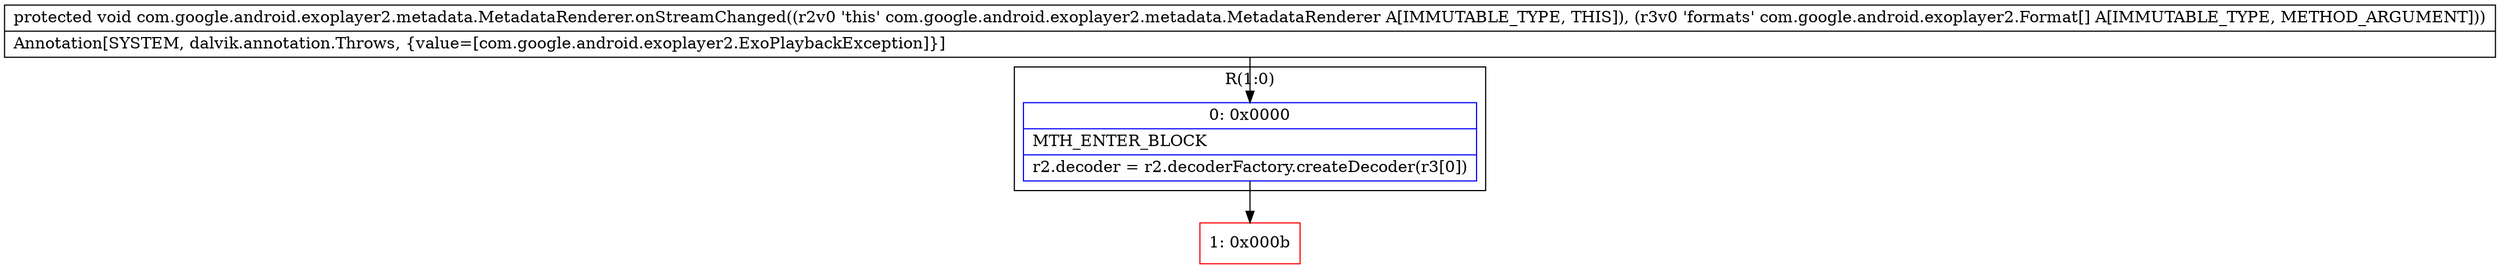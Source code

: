 digraph "CFG forcom.google.android.exoplayer2.metadata.MetadataRenderer.onStreamChanged([Lcom\/google\/android\/exoplayer2\/Format;)V" {
subgraph cluster_Region_1131351183 {
label = "R(1:0)";
node [shape=record,color=blue];
Node_0 [shape=record,label="{0\:\ 0x0000|MTH_ENTER_BLOCK\l|r2.decoder = r2.decoderFactory.createDecoder(r3[0])\l}"];
}
Node_1 [shape=record,color=red,label="{1\:\ 0x000b}"];
MethodNode[shape=record,label="{protected void com.google.android.exoplayer2.metadata.MetadataRenderer.onStreamChanged((r2v0 'this' com.google.android.exoplayer2.metadata.MetadataRenderer A[IMMUTABLE_TYPE, THIS]), (r3v0 'formats' com.google.android.exoplayer2.Format[] A[IMMUTABLE_TYPE, METHOD_ARGUMENT]))  | Annotation[SYSTEM, dalvik.annotation.Throws, \{value=[com.google.android.exoplayer2.ExoPlaybackException]\}]\l}"];
MethodNode -> Node_0;
Node_0 -> Node_1;
}

